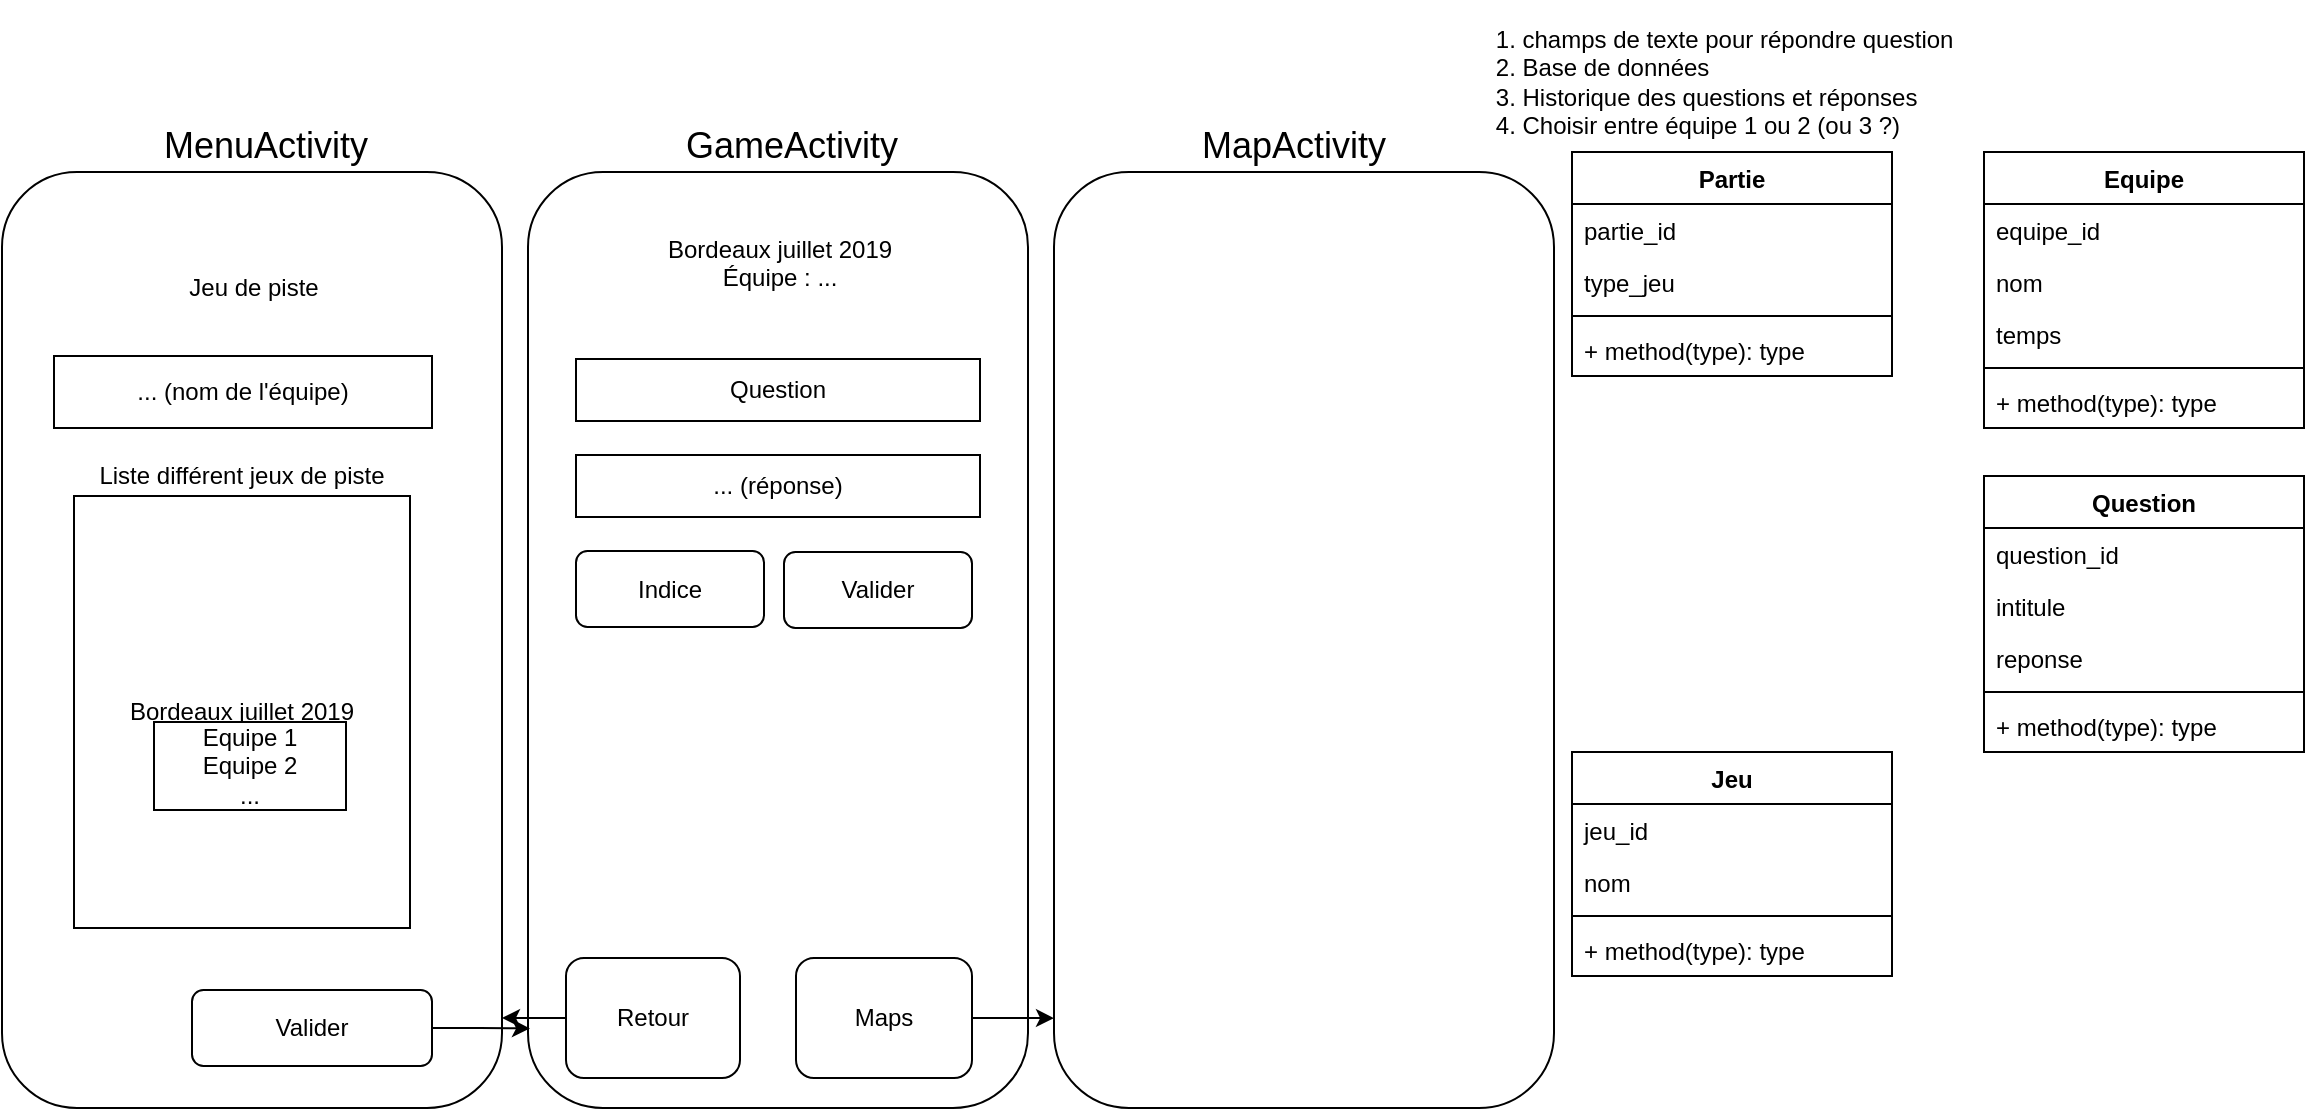 <mxfile version="10.7.5" type="github"><diagram id="eVR1ItlbHZ5UfBKSGUt7" name="Page-1"><mxGraphModel dx="1010" dy="576" grid="0" gridSize="10" guides="1" tooltips="1" connect="1" arrows="1" fold="1" page="1" pageScale="1" pageWidth="1169" pageHeight="827" math="0" shadow="0"><root><mxCell id="0"/><mxCell id="1" parent="0"/><mxCell id="BZVxPc4fx5fRvJTD7fxa-2" value="" style="rounded=1;whiteSpace=wrap;html=1;" parent="1" vertex="1"><mxGeometry x="14" y="87" width="250" height="468" as="geometry"/></mxCell><mxCell id="BZVxPc4fx5fRvJTD7fxa-5" value="&lt;div align=&quot;left&quot;&gt;&lt;ol&gt;&lt;li&gt;champs de texte pour répondre question&lt;/li&gt;&lt;li&gt;Base de données&lt;/li&gt;&lt;li&gt;Historique des questions et réponses&lt;/li&gt;&lt;li&gt;Choisir entre équipe 1 ou 2 (ou 3 ?)&lt;/li&gt;&lt;/ol&gt;&lt;/div&gt;" style="text;html=1;strokeColor=none;fillColor=none;align=center;verticalAlign=middle;whiteSpace=wrap;rounded=0;" parent="1" vertex="1"><mxGeometry x="719" y="2.5" width="286" height="79" as="geometry"/></mxCell><mxCell id="BZVxPc4fx5fRvJTD7fxa-7" value="" style="rounded=1;whiteSpace=wrap;html=1;" parent="1" vertex="1"><mxGeometry x="277" y="87" width="250" height="468" as="geometry"/></mxCell><mxCell id="BZVxPc4fx5fRvJTD7fxa-8" value="" style="rounded=1;whiteSpace=wrap;html=1;" parent="1" vertex="1"><mxGeometry x="540" y="87" width="250" height="468" as="geometry"/></mxCell><mxCell id="BZVxPc4fx5fRvJTD7fxa-9" value="&lt;font style=&quot;font-size: 18px&quot;&gt;MenuActivity&lt;/font&gt;" style="text;html=1;resizable=0;points=[];autosize=1;align=left;verticalAlign=top;spacingTop=-4;" parent="1" vertex="1"><mxGeometry x="93" y="61" width="112" height="16" as="geometry"/></mxCell><mxCell id="BZVxPc4fx5fRvJTD7fxa-10" value="Jeu de piste" style="text;html=1;strokeColor=none;fillColor=none;align=center;verticalAlign=middle;whiteSpace=wrap;rounded=0;" parent="1" vertex="1"><mxGeometry x="85" y="135" width="110" height="20" as="geometry"/></mxCell><mxCell id="BZVxPc4fx5fRvJTD7fxa-12" value="Bordeaux juillet 2019" style="rounded=0;whiteSpace=wrap;html=1;" parent="1" vertex="1"><mxGeometry x="50" y="249" width="168" height="216" as="geometry"/></mxCell><mxCell id="BZVxPc4fx5fRvJTD7fxa-13" value="Liste différent jeux de piste" style="text;html=1;strokeColor=none;fillColor=none;align=center;verticalAlign=middle;whiteSpace=wrap;rounded=0;" parent="1" vertex="1"><mxGeometry x="56" y="229" width="156" height="20" as="geometry"/></mxCell><mxCell id="BZVxPc4fx5fRvJTD7fxa-14" value="&lt;div&gt;Equipe 1&lt;/div&gt;&lt;div&gt;Equipe 2&lt;/div&gt;&lt;div&gt;...&lt;br&gt;&lt;/div&gt;" style="rounded=0;whiteSpace=wrap;html=1;" parent="1" vertex="1"><mxGeometry x="90" y="362" width="96" height="44" as="geometry"/></mxCell><mxCell id="BZVxPc4fx5fRvJTD7fxa-29" style="edgeStyle=orthogonalEdgeStyle;rounded=0;orthogonalLoop=1;jettySize=auto;html=1;exitX=1;exitY=0.5;exitDx=0;exitDy=0;entryX=0.004;entryY=0.915;entryDx=0;entryDy=0;entryPerimeter=0;" parent="1" source="BZVxPc4fx5fRvJTD7fxa-15" target="BZVxPc4fx5fRvJTD7fxa-7" edge="1"><mxGeometry relative="1" as="geometry"/></mxCell><mxCell id="BZVxPc4fx5fRvJTD7fxa-15" value="Valider" style="rounded=1;whiteSpace=wrap;html=1;" parent="1" vertex="1"><mxGeometry x="109" y="496" width="120" height="38" as="geometry"/></mxCell><mxCell id="BZVxPc4fx5fRvJTD7fxa-16" value="... (nom de l'équipe)" style="rounded=0;whiteSpace=wrap;html=1;" parent="1" vertex="1"><mxGeometry x="40" y="179" width="189" height="36" as="geometry"/></mxCell><mxCell id="BZVxPc4fx5fRvJTD7fxa-17" value="&lt;font style=&quot;font-size: 18px&quot;&gt;GameActivity&lt;/font&gt;" style="text;html=1;resizable=0;points=[];autosize=1;align=left;verticalAlign=top;spacingTop=-4;" parent="1" vertex="1"><mxGeometry x="354" y="61" width="116" height="16" as="geometry"/></mxCell><mxCell id="BZVxPc4fx5fRvJTD7fxa-18" value="&lt;font style=&quot;font-size: 18px&quot;&gt;MapActivity&lt;/font&gt;" style="text;html=1;resizable=0;points=[];autosize=1;align=left;verticalAlign=top;spacingTop=-4;" parent="1" vertex="1"><mxGeometry x="612" y="61" width="102" height="16" as="geometry"/></mxCell><mxCell id="BZVxPc4fx5fRvJTD7fxa-20" value="... (réponse)" style="rounded=0;whiteSpace=wrap;html=1;" parent="1" vertex="1"><mxGeometry x="301" y="228.5" width="202" height="31" as="geometry"/></mxCell><mxCell id="BZVxPc4fx5fRvJTD7fxa-21" value="Question" style="rounded=0;whiteSpace=wrap;html=1;" parent="1" vertex="1"><mxGeometry x="301" y="180.5" width="202" height="31" as="geometry"/></mxCell><mxCell id="BZVxPc4fx5fRvJTD7fxa-24" value="Valider" style="rounded=1;whiteSpace=wrap;html=1;" parent="1" vertex="1"><mxGeometry x="405" y="277" width="94" height="38" as="geometry"/></mxCell><mxCell id="BZVxPc4fx5fRvJTD7fxa-25" value="Indice" style="rounded=1;whiteSpace=wrap;html=1;" parent="1" vertex="1"><mxGeometry x="301" y="276.5" width="94" height="38" as="geometry"/></mxCell><mxCell id="BZVxPc4fx5fRvJTD7fxa-26" value="&lt;div&gt;Bordeaux juillet 2019&lt;/div&gt;&lt;div align=&quot;center&quot;&gt;Équipe : ...&lt;/div&gt;" style="text;html=1;" parent="1" vertex="1"><mxGeometry x="345" y="112" width="121" height="28" as="geometry"/></mxCell><mxCell id="BZVxPc4fx5fRvJTD7fxa-30" style="edgeStyle=orthogonalEdgeStyle;rounded=0;orthogonalLoop=1;jettySize=auto;html=1;exitX=1;exitY=0.5;exitDx=0;exitDy=0;entryX=0;entryY=0.904;entryDx=0;entryDy=0;entryPerimeter=0;" parent="1" source="BZVxPc4fx5fRvJTD7fxa-27" target="BZVxPc4fx5fRvJTD7fxa-8" edge="1"><mxGeometry relative="1" as="geometry"/></mxCell><mxCell id="BZVxPc4fx5fRvJTD7fxa-27" value="Maps" style="rounded=1;whiteSpace=wrap;html=1;" parent="1" vertex="1"><mxGeometry x="411" y="480" width="88" height="60" as="geometry"/></mxCell><mxCell id="BZVxPc4fx5fRvJTD7fxa-32" style="edgeStyle=orthogonalEdgeStyle;rounded=0;orthogonalLoop=1;jettySize=auto;html=1;exitX=0;exitY=0.5;exitDx=0;exitDy=0;" parent="1" source="BZVxPc4fx5fRvJTD7fxa-31" edge="1"><mxGeometry relative="1" as="geometry"><mxPoint x="264" y="510" as="targetPoint"/></mxGeometry></mxCell><mxCell id="BZVxPc4fx5fRvJTD7fxa-31" value="Retour" style="rounded=1;whiteSpace=wrap;html=1;" parent="1" vertex="1"><mxGeometry x="296" y="480" width="87" height="60" as="geometry"/></mxCell><mxCell id="fZrgqhgPWUnLb3TWyu8y-1" value="Partie" style="swimlane;fontStyle=1;align=center;verticalAlign=top;childLayout=stackLayout;horizontal=1;startSize=26;horizontalStack=0;resizeParent=1;resizeParentMax=0;resizeLast=0;collapsible=1;marginBottom=0;" vertex="1" parent="1"><mxGeometry x="799" y="77" width="160" height="112" as="geometry"/></mxCell><mxCell id="fZrgqhgPWUnLb3TWyu8y-2" value="partie_id" style="text;strokeColor=none;fillColor=none;align=left;verticalAlign=top;spacingLeft=4;spacingRight=4;overflow=hidden;rotatable=0;points=[[0,0.5],[1,0.5]];portConstraint=eastwest;" vertex="1" parent="fZrgqhgPWUnLb3TWyu8y-1"><mxGeometry y="26" width="160" height="26" as="geometry"/></mxCell><mxCell id="fZrgqhgPWUnLb3TWyu8y-5" value="type_jeu" style="text;strokeColor=none;fillColor=none;align=left;verticalAlign=top;spacingLeft=4;spacingRight=4;overflow=hidden;rotatable=0;points=[[0,0.5],[1,0.5]];portConstraint=eastwest;" vertex="1" parent="fZrgqhgPWUnLb3TWyu8y-1"><mxGeometry y="52" width="160" height="26" as="geometry"/></mxCell><mxCell id="fZrgqhgPWUnLb3TWyu8y-3" value="" style="line;strokeWidth=1;fillColor=none;align=left;verticalAlign=middle;spacingTop=-1;spacingLeft=3;spacingRight=3;rotatable=0;labelPosition=right;points=[];portConstraint=eastwest;" vertex="1" parent="fZrgqhgPWUnLb3TWyu8y-1"><mxGeometry y="78" width="160" height="8" as="geometry"/></mxCell><mxCell id="fZrgqhgPWUnLb3TWyu8y-4" value="+ method(type): type" style="text;strokeColor=none;fillColor=none;align=left;verticalAlign=top;spacingLeft=4;spacingRight=4;overflow=hidden;rotatable=0;points=[[0,0.5],[1,0.5]];portConstraint=eastwest;" vertex="1" parent="fZrgqhgPWUnLb3TWyu8y-1"><mxGeometry y="86" width="160" height="26" as="geometry"/></mxCell><mxCell id="fZrgqhgPWUnLb3TWyu8y-6" value="Equipe" style="swimlane;fontStyle=1;align=center;verticalAlign=top;childLayout=stackLayout;horizontal=1;startSize=26;horizontalStack=0;resizeParent=1;resizeParentMax=0;resizeLast=0;collapsible=1;marginBottom=0;" vertex="1" parent="1"><mxGeometry x="1005" y="77" width="160" height="138" as="geometry"/></mxCell><mxCell id="fZrgqhgPWUnLb3TWyu8y-7" value="equipe_id" style="text;strokeColor=none;fillColor=none;align=left;verticalAlign=top;spacingLeft=4;spacingRight=4;overflow=hidden;rotatable=0;points=[[0,0.5],[1,0.5]];portConstraint=eastwest;" vertex="1" parent="fZrgqhgPWUnLb3TWyu8y-6"><mxGeometry y="26" width="160" height="26" as="geometry"/></mxCell><mxCell id="fZrgqhgPWUnLb3TWyu8y-48" value="nom" style="text;strokeColor=none;fillColor=none;align=left;verticalAlign=top;spacingLeft=4;spacingRight=4;overflow=hidden;rotatable=0;points=[[0,0.5],[1,0.5]];portConstraint=eastwest;" vertex="1" parent="fZrgqhgPWUnLb3TWyu8y-6"><mxGeometry y="52" width="160" height="26" as="geometry"/></mxCell><mxCell id="fZrgqhgPWUnLb3TWyu8y-10" value="temps" style="text;strokeColor=none;fillColor=none;align=left;verticalAlign=top;spacingLeft=4;spacingRight=4;overflow=hidden;rotatable=0;points=[[0,0.5],[1,0.5]];portConstraint=eastwest;" vertex="1" parent="fZrgqhgPWUnLb3TWyu8y-6"><mxGeometry y="78" width="160" height="26" as="geometry"/></mxCell><mxCell id="fZrgqhgPWUnLb3TWyu8y-8" value="" style="line;strokeWidth=1;fillColor=none;align=left;verticalAlign=middle;spacingTop=-1;spacingLeft=3;spacingRight=3;rotatable=0;labelPosition=right;points=[];portConstraint=eastwest;" vertex="1" parent="fZrgqhgPWUnLb3TWyu8y-6"><mxGeometry y="104" width="160" height="8" as="geometry"/></mxCell><mxCell id="fZrgqhgPWUnLb3TWyu8y-9" value="+ method(type): type" style="text;strokeColor=none;fillColor=none;align=left;verticalAlign=top;spacingLeft=4;spacingRight=4;overflow=hidden;rotatable=0;points=[[0,0.5],[1,0.5]];portConstraint=eastwest;" vertex="1" parent="fZrgqhgPWUnLb3TWyu8y-6"><mxGeometry y="112" width="160" height="26" as="geometry"/></mxCell><mxCell id="fZrgqhgPWUnLb3TWyu8y-13" value="Jeu" style="swimlane;fontStyle=1;align=center;verticalAlign=top;childLayout=stackLayout;horizontal=1;startSize=26;horizontalStack=0;resizeParent=1;resizeParentMax=0;resizeLast=0;collapsible=1;marginBottom=0;" vertex="1" parent="1"><mxGeometry x="799" y="377" width="160" height="112" as="geometry"/></mxCell><mxCell id="fZrgqhgPWUnLb3TWyu8y-14" value="jeu_id" style="text;strokeColor=none;fillColor=none;align=left;verticalAlign=top;spacingLeft=4;spacingRight=4;overflow=hidden;rotatable=0;points=[[0,0.5],[1,0.5]];portConstraint=eastwest;" vertex="1" parent="fZrgqhgPWUnLb3TWyu8y-13"><mxGeometry y="26" width="160" height="26" as="geometry"/></mxCell><mxCell id="fZrgqhgPWUnLb3TWyu8y-47" value="nom" style="text;strokeColor=none;fillColor=none;align=left;verticalAlign=top;spacingLeft=4;spacingRight=4;overflow=hidden;rotatable=0;points=[[0,0.5],[1,0.5]];portConstraint=eastwest;" vertex="1" parent="fZrgqhgPWUnLb3TWyu8y-13"><mxGeometry y="52" width="160" height="26" as="geometry"/></mxCell><mxCell id="fZrgqhgPWUnLb3TWyu8y-15" value="" style="line;strokeWidth=1;fillColor=none;align=left;verticalAlign=middle;spacingTop=-1;spacingLeft=3;spacingRight=3;rotatable=0;labelPosition=right;points=[];portConstraint=eastwest;" vertex="1" parent="fZrgqhgPWUnLb3TWyu8y-13"><mxGeometry y="78" width="160" height="8" as="geometry"/></mxCell><mxCell id="fZrgqhgPWUnLb3TWyu8y-16" value="+ method(type): type" style="text;strokeColor=none;fillColor=none;align=left;verticalAlign=top;spacingLeft=4;spacingRight=4;overflow=hidden;rotatable=0;points=[[0,0.5],[1,0.5]];portConstraint=eastwest;" vertex="1" parent="fZrgqhgPWUnLb3TWyu8y-13"><mxGeometry y="86" width="160" height="26" as="geometry"/></mxCell><mxCell id="fZrgqhgPWUnLb3TWyu8y-18" value="Question" style="swimlane;fontStyle=1;align=center;verticalAlign=top;childLayout=stackLayout;horizontal=1;startSize=26;horizontalStack=0;resizeParent=1;resizeParentMax=0;resizeLast=0;collapsible=1;marginBottom=0;" vertex="1" parent="1"><mxGeometry x="1005" y="239" width="160" height="138" as="geometry"/></mxCell><mxCell id="fZrgqhgPWUnLb3TWyu8y-19" value="question_id" style="text;strokeColor=none;fillColor=none;align=left;verticalAlign=top;spacingLeft=4;spacingRight=4;overflow=hidden;rotatable=0;points=[[0,0.5],[1,0.5]];portConstraint=eastwest;" vertex="1" parent="fZrgqhgPWUnLb3TWyu8y-18"><mxGeometry y="26" width="160" height="26" as="geometry"/></mxCell><mxCell id="fZrgqhgPWUnLb3TWyu8y-22" value="intitule" style="text;strokeColor=none;fillColor=none;align=left;verticalAlign=top;spacingLeft=4;spacingRight=4;overflow=hidden;rotatable=0;points=[[0,0.5],[1,0.5]];portConstraint=eastwest;" vertex="1" parent="fZrgqhgPWUnLb3TWyu8y-18"><mxGeometry y="52" width="160" height="26" as="geometry"/></mxCell><mxCell id="fZrgqhgPWUnLb3TWyu8y-23" value="reponse" style="text;strokeColor=none;fillColor=none;align=left;verticalAlign=top;spacingLeft=4;spacingRight=4;overflow=hidden;rotatable=0;points=[[0,0.5],[1,0.5]];portConstraint=eastwest;" vertex="1" parent="fZrgqhgPWUnLb3TWyu8y-18"><mxGeometry y="78" width="160" height="26" as="geometry"/></mxCell><mxCell id="fZrgqhgPWUnLb3TWyu8y-20" value="" style="line;strokeWidth=1;fillColor=none;align=left;verticalAlign=middle;spacingTop=-1;spacingLeft=3;spacingRight=3;rotatable=0;labelPosition=right;points=[];portConstraint=eastwest;" vertex="1" parent="fZrgqhgPWUnLb3TWyu8y-18"><mxGeometry y="104" width="160" height="8" as="geometry"/></mxCell><mxCell id="fZrgqhgPWUnLb3TWyu8y-21" value="+ method(type): type" style="text;strokeColor=none;fillColor=none;align=left;verticalAlign=top;spacingLeft=4;spacingRight=4;overflow=hidden;rotatable=0;points=[[0,0.5],[1,0.5]];portConstraint=eastwest;" vertex="1" parent="fZrgqhgPWUnLb3TWyu8y-18"><mxGeometry y="112" width="160" height="26" as="geometry"/></mxCell></root></mxGraphModel></diagram></mxfile>